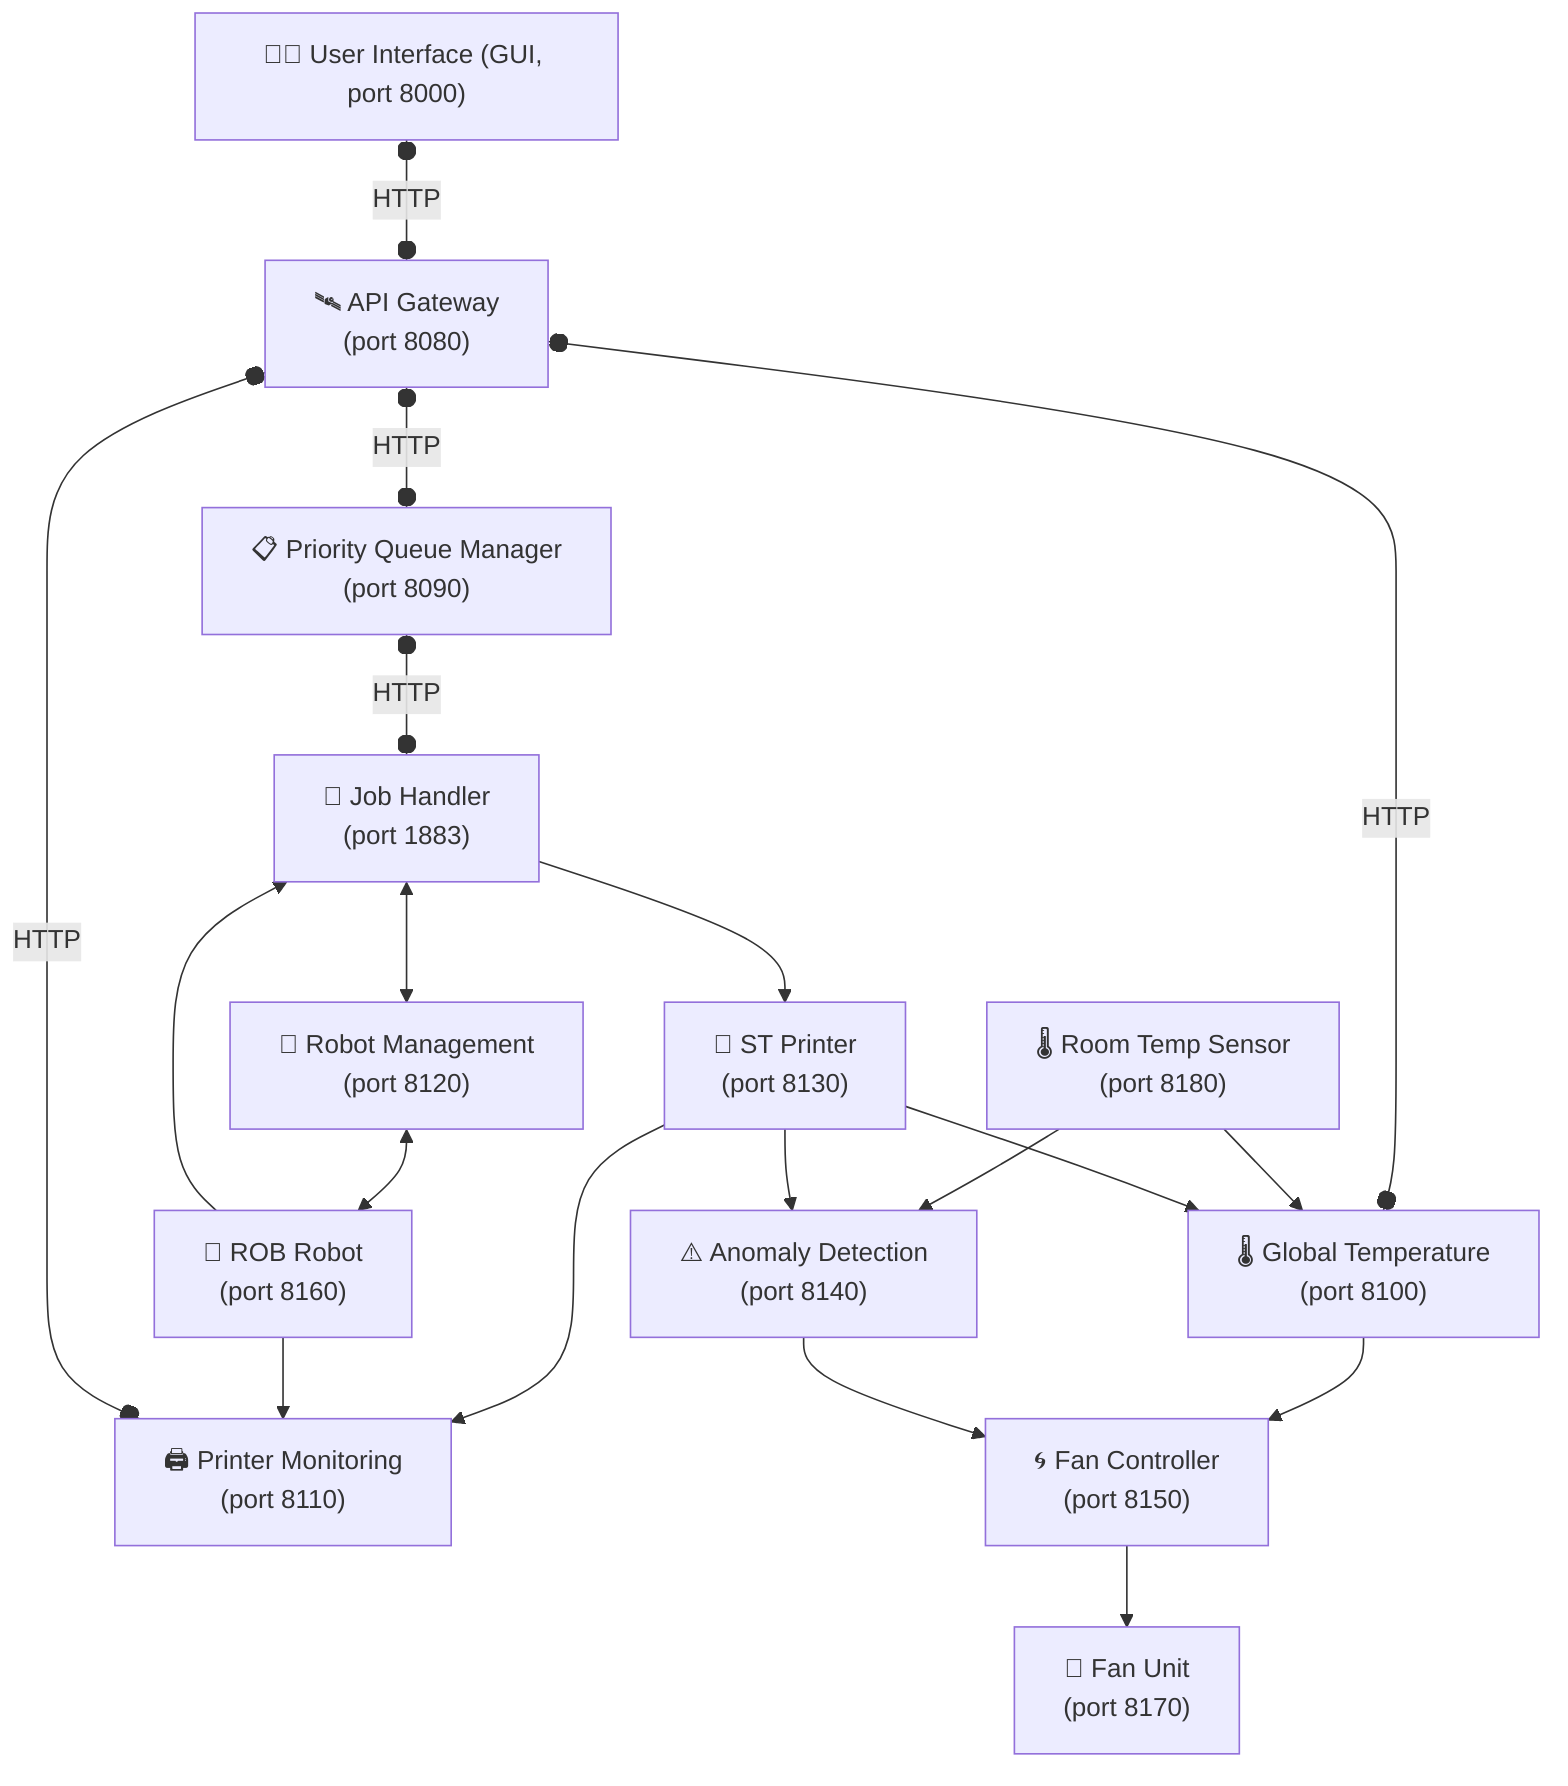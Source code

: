 flowchart TB

%% User Interaction Layer
GUI["🧑‍💻 User Interface (GUI, port 8000)"]

%% HTTP Communication Layer
APIGW["🛰 API Gateway 
(port 8080)"]
QueueMgr["📋 Priority Queue Manager 
(port 8090)"]
TempGlobal["🌡 Global Temperature 
(port 8100)"]
PrinterMon["🖨 Printer Monitoring 
(port 8110)"]

%% MQTT Communication Layer
JobHandler["🧠 Job Handler 
(port 1883)"]
Planning["🧭 Robot Management 
(port 8120)"]
ST["🧱 ST Printer 
(port 8130)"]
Anomaly["⚠️ Anomaly Detection 
(port 8140)"]
FanCtrl["🌀 Fan Controller 
(port 8150)"]

%% Device Layer (emoji-enhanced)
Robot["🤖 ROB Robot
(port 8160)"]
Fan["💨 Fan Unit
(port 8170)"]
TempSensor["🌡 Room Temp Sensor
(port 8180)"]

%% Data Flow 
GUI o--o|HTTP| APIGW
APIGW o--o|HTTP| QueueMgr
APIGW o--o|HTTP| TempGlobal
QueueMgr o--o|HTTP| JobHandler

TempSensor --> TempGlobal
JobHandler <--> Planning

ST --> TempGlobal 
ST --> PrinterMon
%% JobHandler --> PrinterMon (Real topic subscription)
JobHandler --> ST

Planning <--> Robot
Robot --> PrinterMon
Robot --> JobHandler 

APIGW o--o|HTTP| PrinterMon

TempGlobal --> FanCtrl
FanCtrl --> Fan

TempSensor --> Anomaly
ST --> Anomaly
Anomaly --> FanCtrl